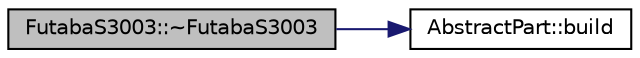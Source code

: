 digraph "FutabaS3003::~FutabaS3003"
{
  edge [fontname="Helvetica",fontsize="10",labelfontname="Helvetica",labelfontsize="10"];
  node [fontname="Helvetica",fontsize="10",shape=record];
  rankdir="LR";
  Node9 [label="FutabaS3003::~FutabaS3003",height=0.2,width=0.4,color="black", fillcolor="grey75", style="filled", fontcolor="black"];
  Node9 -> Node10 [color="midnightblue",fontsize="10",style="solid",fontname="Helvetica"];
  Node10 [label="AbstractPart::build",height=0.2,width=0.4,color="black", fillcolor="white", style="filled",URL="$classAbstractPart.html#ab239b352fcd9263304e0bb5543ad1009",tooltip="Build the part. "];
}
